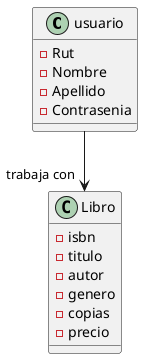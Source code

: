 @startuml
Class usuario{
-Rut
-Nombre
-Apellido
-Contrasenia
}
Class Libro{
-isbn
-titulo
-autor
-genero
-copias
-precio
}
usuario -->"trabaja con  " Libro
@enduml